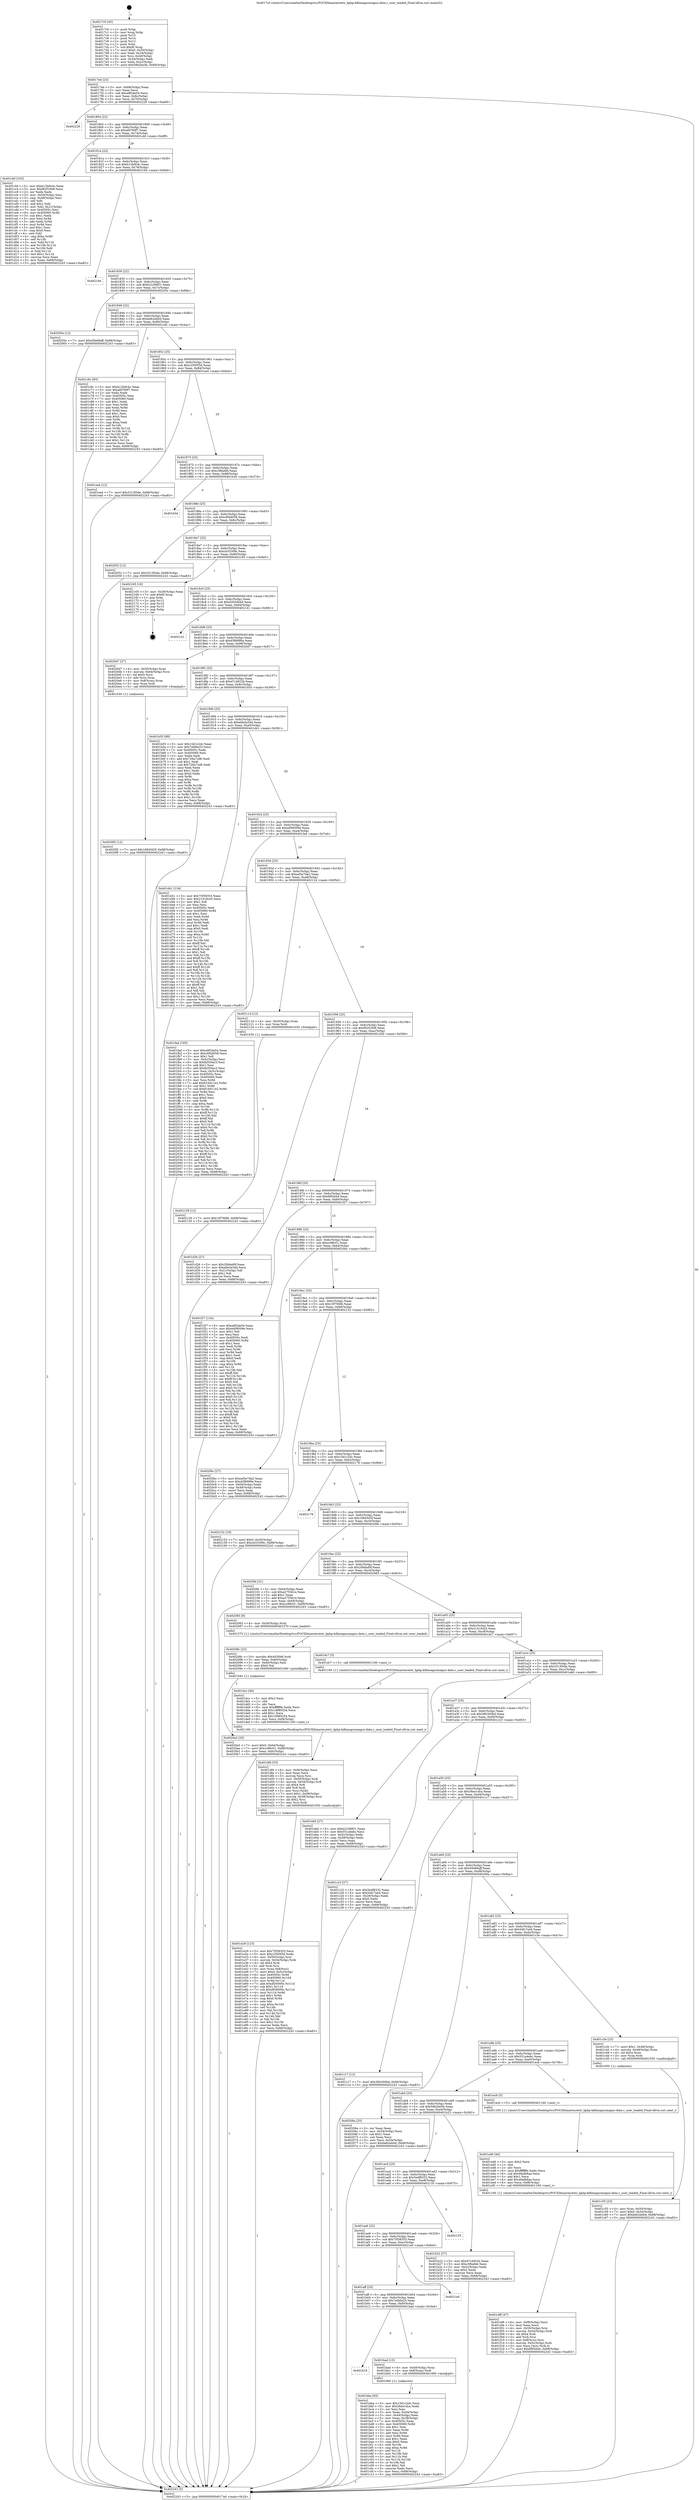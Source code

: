 digraph "0x4017c0" {
  label = "0x4017c0 (/mnt/c/Users/mathe/Desktop/tcc/POCII/binaries/extr_kphp-kdbmagusmagus-data.c_user_loaded_Final-ollvm.out::main(0))"
  labelloc = "t"
  node[shape=record]

  Entry [label="",width=0.3,height=0.3,shape=circle,fillcolor=black,style=filled]
  "0x4017ed" [label="{
     0x4017ed [23]\l
     | [instrs]\l
     &nbsp;&nbsp;0x4017ed \<+3\>: mov -0x68(%rbp),%eax\l
     &nbsp;&nbsp;0x4017f0 \<+2\>: mov %eax,%ecx\l
     &nbsp;&nbsp;0x4017f2 \<+6\>: sub $0xa9f2de54,%ecx\l
     &nbsp;&nbsp;0x4017f8 \<+3\>: mov %eax,-0x6c(%rbp)\l
     &nbsp;&nbsp;0x4017fb \<+3\>: mov %ecx,-0x70(%rbp)\l
     &nbsp;&nbsp;0x4017fe \<+6\>: je 0000000000402229 \<main+0xa69\>\l
  }"]
  "0x402229" [label="{
     0x402229\l
  }", style=dashed]
  "0x401804" [label="{
     0x401804 [22]\l
     | [instrs]\l
     &nbsp;&nbsp;0x401804 \<+5\>: jmp 0000000000401809 \<main+0x49\>\l
     &nbsp;&nbsp;0x401809 \<+3\>: mov -0x6c(%rbp),%eax\l
     &nbsp;&nbsp;0x40180c \<+5\>: sub $0xafd769f7,%eax\l
     &nbsp;&nbsp;0x401811 \<+3\>: mov %eax,-0x74(%rbp)\l
     &nbsp;&nbsp;0x401814 \<+6\>: je 0000000000401cbf \<main+0x4ff\>\l
  }"]
  Exit [label="",width=0.3,height=0.3,shape=circle,fillcolor=black,style=filled,peripheries=2]
  "0x401cbf" [label="{
     0x401cbf [103]\l
     | [instrs]\l
     &nbsp;&nbsp;0x401cbf \<+5\>: mov $0xb12b9c4c,%eax\l
     &nbsp;&nbsp;0x401cc4 \<+5\>: mov $0xf62f1608,%ecx\l
     &nbsp;&nbsp;0x401cc9 \<+2\>: xor %edx,%edx\l
     &nbsp;&nbsp;0x401ccb \<+3\>: mov -0x54(%rbp),%esi\l
     &nbsp;&nbsp;0x401cce \<+3\>: cmp -0x48(%rbp),%esi\l
     &nbsp;&nbsp;0x401cd1 \<+4\>: setl %dil\l
     &nbsp;&nbsp;0x401cd5 \<+4\>: and $0x1,%dil\l
     &nbsp;&nbsp;0x401cd9 \<+4\>: mov %dil,-0x21(%rbp)\l
     &nbsp;&nbsp;0x401cdd \<+7\>: mov 0x40505c,%esi\l
     &nbsp;&nbsp;0x401ce4 \<+8\>: mov 0x405060,%r8d\l
     &nbsp;&nbsp;0x401cec \<+3\>: sub $0x1,%edx\l
     &nbsp;&nbsp;0x401cef \<+3\>: mov %esi,%r9d\l
     &nbsp;&nbsp;0x401cf2 \<+3\>: add %edx,%r9d\l
     &nbsp;&nbsp;0x401cf5 \<+4\>: imul %r9d,%esi\l
     &nbsp;&nbsp;0x401cf9 \<+3\>: and $0x1,%esi\l
     &nbsp;&nbsp;0x401cfc \<+3\>: cmp $0x0,%esi\l
     &nbsp;&nbsp;0x401cff \<+4\>: sete %dil\l
     &nbsp;&nbsp;0x401d03 \<+4\>: cmp $0xa,%r8d\l
     &nbsp;&nbsp;0x401d07 \<+4\>: setl %r10b\l
     &nbsp;&nbsp;0x401d0b \<+3\>: mov %dil,%r11b\l
     &nbsp;&nbsp;0x401d0e \<+3\>: and %r10b,%r11b\l
     &nbsp;&nbsp;0x401d11 \<+3\>: xor %r10b,%dil\l
     &nbsp;&nbsp;0x401d14 \<+3\>: or %dil,%r11b\l
     &nbsp;&nbsp;0x401d17 \<+4\>: test $0x1,%r11b\l
     &nbsp;&nbsp;0x401d1b \<+3\>: cmovne %ecx,%eax\l
     &nbsp;&nbsp;0x401d1e \<+3\>: mov %eax,-0x68(%rbp)\l
     &nbsp;&nbsp;0x401d21 \<+5\>: jmp 0000000000402243 \<main+0xa83\>\l
  }"]
  "0x40181a" [label="{
     0x40181a [22]\l
     | [instrs]\l
     &nbsp;&nbsp;0x40181a \<+5\>: jmp 000000000040181f \<main+0x5f\>\l
     &nbsp;&nbsp;0x40181f \<+3\>: mov -0x6c(%rbp),%eax\l
     &nbsp;&nbsp;0x401822 \<+5\>: sub $0xb12b9c4c,%eax\l
     &nbsp;&nbsp;0x401827 \<+3\>: mov %eax,-0x78(%rbp)\l
     &nbsp;&nbsp;0x40182a \<+6\>: je 0000000000402194 \<main+0x9d4\>\l
  }"]
  "0x402129" [label="{
     0x402129 [12]\l
     | [instrs]\l
     &nbsp;&nbsp;0x402129 \<+7\>: movl $0x10f76fd6,-0x68(%rbp)\l
     &nbsp;&nbsp;0x402130 \<+5\>: jmp 0000000000402243 \<main+0xa83\>\l
  }"]
  "0x402194" [label="{
     0x402194\l
  }", style=dashed]
  "0x401830" [label="{
     0x401830 [22]\l
     | [instrs]\l
     &nbsp;&nbsp;0x401830 \<+5\>: jmp 0000000000401835 \<main+0x75\>\l
     &nbsp;&nbsp;0x401835 \<+3\>: mov -0x6c(%rbp),%eax\l
     &nbsp;&nbsp;0x401838 \<+5\>: sub $0xb2238851,%eax\l
     &nbsp;&nbsp;0x40183d \<+3\>: mov %eax,-0x7c(%rbp)\l
     &nbsp;&nbsp;0x401840 \<+6\>: je 000000000040205e \<main+0x89e\>\l
  }"]
  "0x4020f2" [label="{
     0x4020f2 [12]\l
     | [instrs]\l
     &nbsp;&nbsp;0x4020f2 \<+7\>: movl $0x16845d3f,-0x68(%rbp)\l
     &nbsp;&nbsp;0x4020f9 \<+5\>: jmp 0000000000402243 \<main+0xa83\>\l
  }"]
  "0x40205e" [label="{
     0x40205e [12]\l
     | [instrs]\l
     &nbsp;&nbsp;0x40205e \<+7\>: movl $0x45b68aff,-0x68(%rbp)\l
     &nbsp;&nbsp;0x402065 \<+5\>: jmp 0000000000402243 \<main+0xa83\>\l
  }"]
  "0x401846" [label="{
     0x401846 [22]\l
     | [instrs]\l
     &nbsp;&nbsp;0x401846 \<+5\>: jmp 000000000040184b \<main+0x8b\>\l
     &nbsp;&nbsp;0x40184b \<+3\>: mov -0x6c(%rbp),%eax\l
     &nbsp;&nbsp;0x40184e \<+5\>: sub $0xbe62eb0d,%eax\l
     &nbsp;&nbsp;0x401853 \<+3\>: mov %eax,-0x80(%rbp)\l
     &nbsp;&nbsp;0x401856 \<+6\>: je 0000000000401c6c \<main+0x4ac\>\l
  }"]
  "0x4020a3" [label="{
     0x4020a3 [25]\l
     | [instrs]\l
     &nbsp;&nbsp;0x4020a3 \<+7\>: movl $0x0,-0x64(%rbp)\l
     &nbsp;&nbsp;0x4020aa \<+7\>: movl $0xcc98c01,-0x68(%rbp)\l
     &nbsp;&nbsp;0x4020b1 \<+6\>: mov %eax,-0xfc(%rbp)\l
     &nbsp;&nbsp;0x4020b7 \<+5\>: jmp 0000000000402243 \<main+0xa83\>\l
  }"]
  "0x401c6c" [label="{
     0x401c6c [83]\l
     | [instrs]\l
     &nbsp;&nbsp;0x401c6c \<+5\>: mov $0xb12b9c4c,%eax\l
     &nbsp;&nbsp;0x401c71 \<+5\>: mov $0xafd769f7,%ecx\l
     &nbsp;&nbsp;0x401c76 \<+2\>: xor %edx,%edx\l
     &nbsp;&nbsp;0x401c78 \<+7\>: mov 0x40505c,%esi\l
     &nbsp;&nbsp;0x401c7f \<+7\>: mov 0x405060,%edi\l
     &nbsp;&nbsp;0x401c86 \<+3\>: sub $0x1,%edx\l
     &nbsp;&nbsp;0x401c89 \<+3\>: mov %esi,%r8d\l
     &nbsp;&nbsp;0x401c8c \<+3\>: add %edx,%r8d\l
     &nbsp;&nbsp;0x401c8f \<+4\>: imul %r8d,%esi\l
     &nbsp;&nbsp;0x401c93 \<+3\>: and $0x1,%esi\l
     &nbsp;&nbsp;0x401c96 \<+3\>: cmp $0x0,%esi\l
     &nbsp;&nbsp;0x401c99 \<+4\>: sete %r9b\l
     &nbsp;&nbsp;0x401c9d \<+3\>: cmp $0xa,%edi\l
     &nbsp;&nbsp;0x401ca0 \<+4\>: setl %r10b\l
     &nbsp;&nbsp;0x401ca4 \<+3\>: mov %r9b,%r11b\l
     &nbsp;&nbsp;0x401ca7 \<+3\>: and %r10b,%r11b\l
     &nbsp;&nbsp;0x401caa \<+3\>: xor %r10b,%r9b\l
     &nbsp;&nbsp;0x401cad \<+3\>: or %r9b,%r11b\l
     &nbsp;&nbsp;0x401cb0 \<+4\>: test $0x1,%r11b\l
     &nbsp;&nbsp;0x401cb4 \<+3\>: cmovne %ecx,%eax\l
     &nbsp;&nbsp;0x401cb7 \<+3\>: mov %eax,-0x68(%rbp)\l
     &nbsp;&nbsp;0x401cba \<+5\>: jmp 0000000000402243 \<main+0xa83\>\l
  }"]
  "0x40185c" [label="{
     0x40185c [25]\l
     | [instrs]\l
     &nbsp;&nbsp;0x40185c \<+5\>: jmp 0000000000401861 \<main+0xa1\>\l
     &nbsp;&nbsp;0x401861 \<+3\>: mov -0x6c(%rbp),%eax\l
     &nbsp;&nbsp;0x401864 \<+5\>: sub $0xc2595f3d,%eax\l
     &nbsp;&nbsp;0x401869 \<+6\>: mov %eax,-0x84(%rbp)\l
     &nbsp;&nbsp;0x40186f \<+6\>: je 0000000000401ea4 \<main+0x6e4\>\l
  }"]
  "0x40208c" [label="{
     0x40208c [23]\l
     | [instrs]\l
     &nbsp;&nbsp;0x40208c \<+10\>: movabs $0x4030b6,%rdi\l
     &nbsp;&nbsp;0x402096 \<+3\>: mov %eax,-0x60(%rbp)\l
     &nbsp;&nbsp;0x402099 \<+3\>: mov -0x60(%rbp),%esi\l
     &nbsp;&nbsp;0x40209c \<+2\>: mov $0x0,%al\l
     &nbsp;&nbsp;0x40209e \<+5\>: call 0000000000401040 \<printf@plt\>\l
     | [calls]\l
     &nbsp;&nbsp;0x401040 \{1\} (unknown)\l
  }"]
  "0x401ea4" [label="{
     0x401ea4 [12]\l
     | [instrs]\l
     &nbsp;&nbsp;0x401ea4 \<+7\>: movl $0x3313f3de,-0x68(%rbp)\l
     &nbsp;&nbsp;0x401eab \<+5\>: jmp 0000000000402243 \<main+0xa83\>\l
  }"]
  "0x401875" [label="{
     0x401875 [25]\l
     | [instrs]\l
     &nbsp;&nbsp;0x401875 \<+5\>: jmp 000000000040187a \<main+0xba\>\l
     &nbsp;&nbsp;0x40187a \<+3\>: mov -0x6c(%rbp),%eax\l
     &nbsp;&nbsp;0x40187d \<+5\>: sub $0xc5fbefeb,%eax\l
     &nbsp;&nbsp;0x401882 \<+6\>: mov %eax,-0x88(%rbp)\l
     &nbsp;&nbsp;0x401888 \<+6\>: je 0000000000401b3d \<main+0x37d\>\l
  }"]
  "0x401ef8" [label="{
     0x401ef8 [47]\l
     | [instrs]\l
     &nbsp;&nbsp;0x401ef8 \<+6\>: mov -0xf8(%rbp),%ecx\l
     &nbsp;&nbsp;0x401efe \<+3\>: imul %eax,%ecx\l
     &nbsp;&nbsp;0x401f01 \<+4\>: mov -0x50(%rbp),%rsi\l
     &nbsp;&nbsp;0x401f05 \<+4\>: movslq -0x54(%rbp),%rdi\l
     &nbsp;&nbsp;0x401f09 \<+4\>: shl $0x4,%rdi\l
     &nbsp;&nbsp;0x401f0d \<+3\>: add %rdi,%rsi\l
     &nbsp;&nbsp;0x401f10 \<+4\>: mov 0x8(%rsi),%rsi\l
     &nbsp;&nbsp;0x401f14 \<+4\>: movslq -0x5c(%rbp),%rdi\l
     &nbsp;&nbsp;0x401f18 \<+3\>: mov %ecx,(%rsi,%rdi,4)\l
     &nbsp;&nbsp;0x401f1b \<+7\>: movl $0x6f05d44,-0x68(%rbp)\l
     &nbsp;&nbsp;0x401f22 \<+5\>: jmp 0000000000402243 \<main+0xa83\>\l
  }"]
  "0x401b3d" [label="{
     0x401b3d\l
  }", style=dashed]
  "0x40188e" [label="{
     0x40188e [25]\l
     | [instrs]\l
     &nbsp;&nbsp;0x40188e \<+5\>: jmp 0000000000401893 \<main+0xd3\>\l
     &nbsp;&nbsp;0x401893 \<+3\>: mov -0x6c(%rbp),%eax\l
     &nbsp;&nbsp;0x401896 \<+5\>: sub $0xc6f4d058,%eax\l
     &nbsp;&nbsp;0x40189b \<+6\>: mov %eax,-0x8c(%rbp)\l
     &nbsp;&nbsp;0x4018a1 \<+6\>: je 0000000000402052 \<main+0x892\>\l
  }"]
  "0x401ed0" [label="{
     0x401ed0 [40]\l
     | [instrs]\l
     &nbsp;&nbsp;0x401ed0 \<+5\>: mov $0x2,%ecx\l
     &nbsp;&nbsp;0x401ed5 \<+1\>: cltd\l
     &nbsp;&nbsp;0x401ed6 \<+2\>: idiv %ecx\l
     &nbsp;&nbsp;0x401ed8 \<+6\>: imul $0xfffffffe,%edx,%ecx\l
     &nbsp;&nbsp;0x401ede \<+6\>: sub $0x4fadb8aa,%ecx\l
     &nbsp;&nbsp;0x401ee4 \<+3\>: add $0x1,%ecx\l
     &nbsp;&nbsp;0x401ee7 \<+6\>: add $0x4fadb8aa,%ecx\l
     &nbsp;&nbsp;0x401eed \<+6\>: mov %ecx,-0xf8(%rbp)\l
     &nbsp;&nbsp;0x401ef3 \<+5\>: call 0000000000401160 \<next_i\>\l
     | [calls]\l
     &nbsp;&nbsp;0x401160 \{1\} (/mnt/c/Users/mathe/Desktop/tcc/POCII/binaries/extr_kphp-kdbmagusmagus-data.c_user_loaded_Final-ollvm.out::next_i)\l
  }"]
  "0x402052" [label="{
     0x402052 [12]\l
     | [instrs]\l
     &nbsp;&nbsp;0x402052 \<+7\>: movl $0x3313f3de,-0x68(%rbp)\l
     &nbsp;&nbsp;0x402059 \<+5\>: jmp 0000000000402243 \<main+0xa83\>\l
  }"]
  "0x4018a7" [label="{
     0x4018a7 [25]\l
     | [instrs]\l
     &nbsp;&nbsp;0x4018a7 \<+5\>: jmp 00000000004018ac \<main+0xec\>\l
     &nbsp;&nbsp;0x4018ac \<+3\>: mov -0x6c(%rbp),%eax\l
     &nbsp;&nbsp;0x4018af \<+5\>: sub $0xcb33309c,%eax\l
     &nbsp;&nbsp;0x4018b4 \<+6\>: mov %eax,-0x90(%rbp)\l
     &nbsp;&nbsp;0x4018ba \<+6\>: je 0000000000402165 \<main+0x9a5\>\l
  }"]
  "0x401e29" [label="{
     0x401e29 [123]\l
     | [instrs]\l
     &nbsp;&nbsp;0x401e29 \<+5\>: mov $0x75f38353,%ecx\l
     &nbsp;&nbsp;0x401e2e \<+5\>: mov $0xc2595f3d,%edx\l
     &nbsp;&nbsp;0x401e33 \<+4\>: mov -0x50(%rbp),%rsi\l
     &nbsp;&nbsp;0x401e37 \<+4\>: movslq -0x54(%rbp),%rdi\l
     &nbsp;&nbsp;0x401e3b \<+4\>: shl $0x4,%rdi\l
     &nbsp;&nbsp;0x401e3f \<+3\>: add %rdi,%rsi\l
     &nbsp;&nbsp;0x401e42 \<+4\>: mov %rax,0x8(%rsi)\l
     &nbsp;&nbsp;0x401e46 \<+7\>: movl $0x0,-0x5c(%rbp)\l
     &nbsp;&nbsp;0x401e4d \<+8\>: mov 0x40505c,%r9d\l
     &nbsp;&nbsp;0x401e55 \<+8\>: mov 0x405060,%r10d\l
     &nbsp;&nbsp;0x401e5d \<+3\>: mov %r9d,%r11d\l
     &nbsp;&nbsp;0x401e60 \<+7\>: add $0xdf26000c,%r11d\l
     &nbsp;&nbsp;0x401e67 \<+4\>: sub $0x1,%r11d\l
     &nbsp;&nbsp;0x401e6b \<+7\>: sub $0xdf26000c,%r11d\l
     &nbsp;&nbsp;0x401e72 \<+4\>: imul %r11d,%r9d\l
     &nbsp;&nbsp;0x401e76 \<+4\>: and $0x1,%r9d\l
     &nbsp;&nbsp;0x401e7a \<+4\>: cmp $0x0,%r9d\l
     &nbsp;&nbsp;0x401e7e \<+3\>: sete %bl\l
     &nbsp;&nbsp;0x401e81 \<+4\>: cmp $0xa,%r10d\l
     &nbsp;&nbsp;0x401e85 \<+4\>: setl %r14b\l
     &nbsp;&nbsp;0x401e89 \<+3\>: mov %bl,%r15b\l
     &nbsp;&nbsp;0x401e8c \<+3\>: and %r14b,%r15b\l
     &nbsp;&nbsp;0x401e8f \<+3\>: xor %r14b,%bl\l
     &nbsp;&nbsp;0x401e92 \<+3\>: or %bl,%r15b\l
     &nbsp;&nbsp;0x401e95 \<+4\>: test $0x1,%r15b\l
     &nbsp;&nbsp;0x401e99 \<+3\>: cmovne %edx,%ecx\l
     &nbsp;&nbsp;0x401e9c \<+3\>: mov %ecx,-0x68(%rbp)\l
     &nbsp;&nbsp;0x401e9f \<+5\>: jmp 0000000000402243 \<main+0xa83\>\l
  }"]
  "0x402165" [label="{
     0x402165 [19]\l
     | [instrs]\l
     &nbsp;&nbsp;0x402165 \<+3\>: mov -0x30(%rbp),%eax\l
     &nbsp;&nbsp;0x402168 \<+7\>: add $0xf0,%rsp\l
     &nbsp;&nbsp;0x40216f \<+1\>: pop %rbx\l
     &nbsp;&nbsp;0x402170 \<+2\>: pop %r12\l
     &nbsp;&nbsp;0x402172 \<+2\>: pop %r14\l
     &nbsp;&nbsp;0x402174 \<+2\>: pop %r15\l
     &nbsp;&nbsp;0x402176 \<+1\>: pop %rbp\l
     &nbsp;&nbsp;0x402177 \<+1\>: ret\l
  }"]
  "0x4018c0" [label="{
     0x4018c0 [25]\l
     | [instrs]\l
     &nbsp;&nbsp;0x4018c0 \<+5\>: jmp 00000000004018c5 \<main+0x105\>\l
     &nbsp;&nbsp;0x4018c5 \<+3\>: mov -0x6c(%rbp),%eax\l
     &nbsp;&nbsp;0x4018c8 \<+5\>: sub $0xd293d44d,%eax\l
     &nbsp;&nbsp;0x4018cd \<+6\>: mov %eax,-0x94(%rbp)\l
     &nbsp;&nbsp;0x4018d3 \<+6\>: je 0000000000402141 \<main+0x981\>\l
  }"]
  "0x401df4" [label="{
     0x401df4 [53]\l
     | [instrs]\l
     &nbsp;&nbsp;0x401df4 \<+6\>: mov -0xf4(%rbp),%ecx\l
     &nbsp;&nbsp;0x401dfa \<+3\>: imul %eax,%ecx\l
     &nbsp;&nbsp;0x401dfd \<+3\>: movslq %ecx,%rsi\l
     &nbsp;&nbsp;0x401e00 \<+4\>: mov -0x50(%rbp),%rdi\l
     &nbsp;&nbsp;0x401e04 \<+4\>: movslq -0x54(%rbp),%r8\l
     &nbsp;&nbsp;0x401e08 \<+4\>: shl $0x4,%r8\l
     &nbsp;&nbsp;0x401e0c \<+3\>: add %r8,%rdi\l
     &nbsp;&nbsp;0x401e0f \<+3\>: mov %rsi,(%rdi)\l
     &nbsp;&nbsp;0x401e12 \<+7\>: movl $0x1,-0x58(%rbp)\l
     &nbsp;&nbsp;0x401e19 \<+4\>: movslq -0x58(%rbp),%rsi\l
     &nbsp;&nbsp;0x401e1d \<+4\>: shl $0x2,%rsi\l
     &nbsp;&nbsp;0x401e21 \<+3\>: mov %rsi,%rdi\l
     &nbsp;&nbsp;0x401e24 \<+5\>: call 0000000000401050 \<malloc@plt\>\l
     | [calls]\l
     &nbsp;&nbsp;0x401050 \{1\} (unknown)\l
  }"]
  "0x402141" [label="{
     0x402141\l
  }", style=dashed]
  "0x4018d9" [label="{
     0x4018d9 [25]\l
     | [instrs]\l
     &nbsp;&nbsp;0x4018d9 \<+5\>: jmp 00000000004018de \<main+0x11e\>\l
     &nbsp;&nbsp;0x4018de \<+3\>: mov -0x6c(%rbp),%eax\l
     &nbsp;&nbsp;0x4018e1 \<+5\>: sub $0xd3f6999a,%eax\l
     &nbsp;&nbsp;0x4018e6 \<+6\>: mov %eax,-0x98(%rbp)\l
     &nbsp;&nbsp;0x4018ec \<+6\>: je 00000000004020d7 \<main+0x917\>\l
  }"]
  "0x401dcc" [label="{
     0x401dcc [40]\l
     | [instrs]\l
     &nbsp;&nbsp;0x401dcc \<+5\>: mov $0x2,%ecx\l
     &nbsp;&nbsp;0x401dd1 \<+1\>: cltd\l
     &nbsp;&nbsp;0x401dd2 \<+2\>: idiv %ecx\l
     &nbsp;&nbsp;0x401dd4 \<+6\>: imul $0xfffffffe,%edx,%ecx\l
     &nbsp;&nbsp;0x401dda \<+6\>: add $0x1d980254,%ecx\l
     &nbsp;&nbsp;0x401de0 \<+3\>: add $0x1,%ecx\l
     &nbsp;&nbsp;0x401de3 \<+6\>: sub $0x1d980254,%ecx\l
     &nbsp;&nbsp;0x401de9 \<+6\>: mov %ecx,-0xf4(%rbp)\l
     &nbsp;&nbsp;0x401def \<+5\>: call 0000000000401160 \<next_i\>\l
     | [calls]\l
     &nbsp;&nbsp;0x401160 \{1\} (/mnt/c/Users/mathe/Desktop/tcc/POCII/binaries/extr_kphp-kdbmagusmagus-data.c_user_loaded_Final-ollvm.out::next_i)\l
  }"]
  "0x4020d7" [label="{
     0x4020d7 [27]\l
     | [instrs]\l
     &nbsp;&nbsp;0x4020d7 \<+4\>: mov -0x50(%rbp),%rax\l
     &nbsp;&nbsp;0x4020db \<+4\>: movslq -0x64(%rbp),%rcx\l
     &nbsp;&nbsp;0x4020df \<+4\>: shl $0x4,%rcx\l
     &nbsp;&nbsp;0x4020e3 \<+3\>: add %rcx,%rax\l
     &nbsp;&nbsp;0x4020e6 \<+4\>: mov 0x8(%rax),%rax\l
     &nbsp;&nbsp;0x4020ea \<+3\>: mov %rax,%rdi\l
     &nbsp;&nbsp;0x4020ed \<+5\>: call 0000000000401030 \<free@plt\>\l
     | [calls]\l
     &nbsp;&nbsp;0x401030 \{1\} (unknown)\l
  }"]
  "0x4018f2" [label="{
     0x4018f2 [25]\l
     | [instrs]\l
     &nbsp;&nbsp;0x4018f2 \<+5\>: jmp 00000000004018f7 \<main+0x137\>\l
     &nbsp;&nbsp;0x4018f7 \<+3\>: mov -0x6c(%rbp),%eax\l
     &nbsp;&nbsp;0x4018fa \<+5\>: sub $0xd7c4922b,%eax\l
     &nbsp;&nbsp;0x4018ff \<+6\>: mov %eax,-0x9c(%rbp)\l
     &nbsp;&nbsp;0x401905 \<+6\>: je 0000000000401b55 \<main+0x395\>\l
  }"]
  "0x401c55" [label="{
     0x401c55 [23]\l
     | [instrs]\l
     &nbsp;&nbsp;0x401c55 \<+4\>: mov %rax,-0x50(%rbp)\l
     &nbsp;&nbsp;0x401c59 \<+7\>: movl $0x0,-0x54(%rbp)\l
     &nbsp;&nbsp;0x401c60 \<+7\>: movl $0xbe62eb0d,-0x68(%rbp)\l
     &nbsp;&nbsp;0x401c67 \<+5\>: jmp 0000000000402243 \<main+0xa83\>\l
  }"]
  "0x401b55" [label="{
     0x401b55 [88]\l
     | [instrs]\l
     &nbsp;&nbsp;0x401b55 \<+5\>: mov $0x15d1c2dc,%eax\l
     &nbsp;&nbsp;0x401b5a \<+5\>: mov $0x7ef46e25,%ecx\l
     &nbsp;&nbsp;0x401b5f \<+7\>: mov 0x40505c,%edx\l
     &nbsp;&nbsp;0x401b66 \<+7\>: mov 0x405060,%esi\l
     &nbsp;&nbsp;0x401b6d \<+2\>: mov %edx,%edi\l
     &nbsp;&nbsp;0x401b6f \<+6\>: add $0x726a7cd8,%edi\l
     &nbsp;&nbsp;0x401b75 \<+3\>: sub $0x1,%edi\l
     &nbsp;&nbsp;0x401b78 \<+6\>: sub $0x726a7cd8,%edi\l
     &nbsp;&nbsp;0x401b7e \<+3\>: imul %edi,%edx\l
     &nbsp;&nbsp;0x401b81 \<+3\>: and $0x1,%edx\l
     &nbsp;&nbsp;0x401b84 \<+3\>: cmp $0x0,%edx\l
     &nbsp;&nbsp;0x401b87 \<+4\>: sete %r8b\l
     &nbsp;&nbsp;0x401b8b \<+3\>: cmp $0xa,%esi\l
     &nbsp;&nbsp;0x401b8e \<+4\>: setl %r9b\l
     &nbsp;&nbsp;0x401b92 \<+3\>: mov %r8b,%r10b\l
     &nbsp;&nbsp;0x401b95 \<+3\>: and %r9b,%r10b\l
     &nbsp;&nbsp;0x401b98 \<+3\>: xor %r9b,%r8b\l
     &nbsp;&nbsp;0x401b9b \<+3\>: or %r8b,%r10b\l
     &nbsp;&nbsp;0x401b9e \<+4\>: test $0x1,%r10b\l
     &nbsp;&nbsp;0x401ba2 \<+3\>: cmovne %ecx,%eax\l
     &nbsp;&nbsp;0x401ba5 \<+3\>: mov %eax,-0x68(%rbp)\l
     &nbsp;&nbsp;0x401ba8 \<+5\>: jmp 0000000000402243 \<main+0xa83\>\l
  }"]
  "0x40190b" [label="{
     0x40190b [25]\l
     | [instrs]\l
     &nbsp;&nbsp;0x40190b \<+5\>: jmp 0000000000401910 \<main+0x150\>\l
     &nbsp;&nbsp;0x401910 \<+3\>: mov -0x6c(%rbp),%eax\l
     &nbsp;&nbsp;0x401913 \<+5\>: sub $0xebb4a34d,%eax\l
     &nbsp;&nbsp;0x401918 \<+6\>: mov %eax,-0xa0(%rbp)\l
     &nbsp;&nbsp;0x40191e \<+6\>: je 0000000000401d41 \<main+0x581\>\l
  }"]
  "0x401bba" [label="{
     0x401bba [93]\l
     | [instrs]\l
     &nbsp;&nbsp;0x401bba \<+5\>: mov $0x15d1c2dc,%ecx\l
     &nbsp;&nbsp;0x401bbf \<+5\>: mov $0x36ee1dca,%edx\l
     &nbsp;&nbsp;0x401bc4 \<+2\>: xor %esi,%esi\l
     &nbsp;&nbsp;0x401bc6 \<+3\>: mov %eax,-0x44(%rbp)\l
     &nbsp;&nbsp;0x401bc9 \<+3\>: mov -0x44(%rbp),%eax\l
     &nbsp;&nbsp;0x401bcc \<+3\>: mov %eax,-0x28(%rbp)\l
     &nbsp;&nbsp;0x401bcf \<+7\>: mov 0x40505c,%eax\l
     &nbsp;&nbsp;0x401bd6 \<+8\>: mov 0x405060,%r8d\l
     &nbsp;&nbsp;0x401bde \<+3\>: sub $0x1,%esi\l
     &nbsp;&nbsp;0x401be1 \<+3\>: mov %eax,%r9d\l
     &nbsp;&nbsp;0x401be4 \<+3\>: add %esi,%r9d\l
     &nbsp;&nbsp;0x401be7 \<+4\>: imul %r9d,%eax\l
     &nbsp;&nbsp;0x401beb \<+3\>: and $0x1,%eax\l
     &nbsp;&nbsp;0x401bee \<+3\>: cmp $0x0,%eax\l
     &nbsp;&nbsp;0x401bf1 \<+4\>: sete %r10b\l
     &nbsp;&nbsp;0x401bf5 \<+4\>: cmp $0xa,%r8d\l
     &nbsp;&nbsp;0x401bf9 \<+4\>: setl %r11b\l
     &nbsp;&nbsp;0x401bfd \<+3\>: mov %r10b,%bl\l
     &nbsp;&nbsp;0x401c00 \<+3\>: and %r11b,%bl\l
     &nbsp;&nbsp;0x401c03 \<+3\>: xor %r11b,%r10b\l
     &nbsp;&nbsp;0x401c06 \<+3\>: or %r10b,%bl\l
     &nbsp;&nbsp;0x401c09 \<+3\>: test $0x1,%bl\l
     &nbsp;&nbsp;0x401c0c \<+3\>: cmovne %edx,%ecx\l
     &nbsp;&nbsp;0x401c0f \<+3\>: mov %ecx,-0x68(%rbp)\l
     &nbsp;&nbsp;0x401c12 \<+5\>: jmp 0000000000402243 \<main+0xa83\>\l
  }"]
  "0x401d41" [label="{
     0x401d41 [134]\l
     | [instrs]\l
     &nbsp;&nbsp;0x401d41 \<+5\>: mov $0x75f38353,%eax\l
     &nbsp;&nbsp;0x401d46 \<+5\>: mov $0x21419cd3,%ecx\l
     &nbsp;&nbsp;0x401d4b \<+2\>: mov $0x1,%dl\l
     &nbsp;&nbsp;0x401d4d \<+2\>: xor %esi,%esi\l
     &nbsp;&nbsp;0x401d4f \<+7\>: mov 0x40505c,%edi\l
     &nbsp;&nbsp;0x401d56 \<+8\>: mov 0x405060,%r8d\l
     &nbsp;&nbsp;0x401d5e \<+3\>: sub $0x1,%esi\l
     &nbsp;&nbsp;0x401d61 \<+3\>: mov %edi,%r9d\l
     &nbsp;&nbsp;0x401d64 \<+3\>: add %esi,%r9d\l
     &nbsp;&nbsp;0x401d67 \<+4\>: imul %r9d,%edi\l
     &nbsp;&nbsp;0x401d6b \<+3\>: and $0x1,%edi\l
     &nbsp;&nbsp;0x401d6e \<+3\>: cmp $0x0,%edi\l
     &nbsp;&nbsp;0x401d71 \<+4\>: sete %r10b\l
     &nbsp;&nbsp;0x401d75 \<+4\>: cmp $0xa,%r8d\l
     &nbsp;&nbsp;0x401d79 \<+4\>: setl %r11b\l
     &nbsp;&nbsp;0x401d7d \<+3\>: mov %r10b,%bl\l
     &nbsp;&nbsp;0x401d80 \<+3\>: xor $0xff,%bl\l
     &nbsp;&nbsp;0x401d83 \<+3\>: mov %r11b,%r14b\l
     &nbsp;&nbsp;0x401d86 \<+4\>: xor $0xff,%r14b\l
     &nbsp;&nbsp;0x401d8a \<+3\>: xor $0x1,%dl\l
     &nbsp;&nbsp;0x401d8d \<+3\>: mov %bl,%r15b\l
     &nbsp;&nbsp;0x401d90 \<+4\>: and $0xff,%r15b\l
     &nbsp;&nbsp;0x401d94 \<+3\>: and %dl,%r10b\l
     &nbsp;&nbsp;0x401d97 \<+3\>: mov %r14b,%r12b\l
     &nbsp;&nbsp;0x401d9a \<+4\>: and $0xff,%r12b\l
     &nbsp;&nbsp;0x401d9e \<+3\>: and %dl,%r11b\l
     &nbsp;&nbsp;0x401da1 \<+3\>: or %r10b,%r15b\l
     &nbsp;&nbsp;0x401da4 \<+3\>: or %r11b,%r12b\l
     &nbsp;&nbsp;0x401da7 \<+3\>: xor %r12b,%r15b\l
     &nbsp;&nbsp;0x401daa \<+3\>: or %r14b,%bl\l
     &nbsp;&nbsp;0x401dad \<+3\>: xor $0xff,%bl\l
     &nbsp;&nbsp;0x401db0 \<+3\>: or $0x1,%dl\l
     &nbsp;&nbsp;0x401db3 \<+2\>: and %dl,%bl\l
     &nbsp;&nbsp;0x401db5 \<+3\>: or %bl,%r15b\l
     &nbsp;&nbsp;0x401db8 \<+4\>: test $0x1,%r15b\l
     &nbsp;&nbsp;0x401dbc \<+3\>: cmovne %ecx,%eax\l
     &nbsp;&nbsp;0x401dbf \<+3\>: mov %eax,-0x68(%rbp)\l
     &nbsp;&nbsp;0x401dc2 \<+5\>: jmp 0000000000402243 \<main+0xa83\>\l
  }"]
  "0x401924" [label="{
     0x401924 [25]\l
     | [instrs]\l
     &nbsp;&nbsp;0x401924 \<+5\>: jmp 0000000000401929 \<main+0x169\>\l
     &nbsp;&nbsp;0x401929 \<+3\>: mov -0x6c(%rbp),%eax\l
     &nbsp;&nbsp;0x40192c \<+5\>: sub $0xed09509e,%eax\l
     &nbsp;&nbsp;0x401931 \<+6\>: mov %eax,-0xa4(%rbp)\l
     &nbsp;&nbsp;0x401937 \<+6\>: je 0000000000401fad \<main+0x7ed\>\l
  }"]
  "0x401b18" [label="{
     0x401b18\l
  }", style=dashed]
  "0x401fad" [label="{
     0x401fad [165]\l
     | [instrs]\l
     &nbsp;&nbsp;0x401fad \<+5\>: mov $0xa9f2de54,%eax\l
     &nbsp;&nbsp;0x401fb2 \<+5\>: mov $0xc6f4d058,%ecx\l
     &nbsp;&nbsp;0x401fb7 \<+2\>: mov $0x1,%dl\l
     &nbsp;&nbsp;0x401fb9 \<+3\>: mov -0x5c(%rbp),%esi\l
     &nbsp;&nbsp;0x401fbc \<+6\>: sub $0xfa550ac3,%esi\l
     &nbsp;&nbsp;0x401fc2 \<+3\>: add $0x1,%esi\l
     &nbsp;&nbsp;0x401fc5 \<+6\>: add $0xfa550ac3,%esi\l
     &nbsp;&nbsp;0x401fcb \<+3\>: mov %esi,-0x5c(%rbp)\l
     &nbsp;&nbsp;0x401fce \<+7\>: mov 0x40505c,%esi\l
     &nbsp;&nbsp;0x401fd5 \<+7\>: mov 0x405060,%edi\l
     &nbsp;&nbsp;0x401fdc \<+3\>: mov %esi,%r8d\l
     &nbsp;&nbsp;0x401fdf \<+7\>: add $0x816d11e2,%r8d\l
     &nbsp;&nbsp;0x401fe6 \<+4\>: sub $0x1,%r8d\l
     &nbsp;&nbsp;0x401fea \<+7\>: sub $0x816d11e2,%r8d\l
     &nbsp;&nbsp;0x401ff1 \<+4\>: imul %r8d,%esi\l
     &nbsp;&nbsp;0x401ff5 \<+3\>: and $0x1,%esi\l
     &nbsp;&nbsp;0x401ff8 \<+3\>: cmp $0x0,%esi\l
     &nbsp;&nbsp;0x401ffb \<+4\>: sete %r9b\l
     &nbsp;&nbsp;0x401fff \<+3\>: cmp $0xa,%edi\l
     &nbsp;&nbsp;0x402002 \<+4\>: setl %r10b\l
     &nbsp;&nbsp;0x402006 \<+3\>: mov %r9b,%r11b\l
     &nbsp;&nbsp;0x402009 \<+4\>: xor $0xff,%r11b\l
     &nbsp;&nbsp;0x40200d \<+3\>: mov %r10b,%bl\l
     &nbsp;&nbsp;0x402010 \<+3\>: xor $0xff,%bl\l
     &nbsp;&nbsp;0x402013 \<+3\>: xor $0x0,%dl\l
     &nbsp;&nbsp;0x402016 \<+3\>: mov %r11b,%r14b\l
     &nbsp;&nbsp;0x402019 \<+4\>: and $0x0,%r14b\l
     &nbsp;&nbsp;0x40201d \<+3\>: and %dl,%r9b\l
     &nbsp;&nbsp;0x402020 \<+3\>: mov %bl,%r15b\l
     &nbsp;&nbsp;0x402023 \<+4\>: and $0x0,%r15b\l
     &nbsp;&nbsp;0x402027 \<+3\>: and %dl,%r10b\l
     &nbsp;&nbsp;0x40202a \<+3\>: or %r9b,%r14b\l
     &nbsp;&nbsp;0x40202d \<+3\>: or %r10b,%r15b\l
     &nbsp;&nbsp;0x402030 \<+3\>: xor %r15b,%r14b\l
     &nbsp;&nbsp;0x402033 \<+3\>: or %bl,%r11b\l
     &nbsp;&nbsp;0x402036 \<+4\>: xor $0xff,%r11b\l
     &nbsp;&nbsp;0x40203a \<+3\>: or $0x0,%dl\l
     &nbsp;&nbsp;0x40203d \<+3\>: and %dl,%r11b\l
     &nbsp;&nbsp;0x402040 \<+3\>: or %r11b,%r14b\l
     &nbsp;&nbsp;0x402043 \<+4\>: test $0x1,%r14b\l
     &nbsp;&nbsp;0x402047 \<+3\>: cmovne %ecx,%eax\l
     &nbsp;&nbsp;0x40204a \<+3\>: mov %eax,-0x68(%rbp)\l
     &nbsp;&nbsp;0x40204d \<+5\>: jmp 0000000000402243 \<main+0xa83\>\l
  }"]
  "0x40193d" [label="{
     0x40193d [25]\l
     | [instrs]\l
     &nbsp;&nbsp;0x40193d \<+5\>: jmp 0000000000401942 \<main+0x182\>\l
     &nbsp;&nbsp;0x401942 \<+3\>: mov -0x6c(%rbp),%eax\l
     &nbsp;&nbsp;0x401945 \<+5\>: sub $0xed5e7da2,%eax\l
     &nbsp;&nbsp;0x40194a \<+6\>: mov %eax,-0xa8(%rbp)\l
     &nbsp;&nbsp;0x401950 \<+6\>: je 000000000040211d \<main+0x95d\>\l
  }"]
  "0x401bad" [label="{
     0x401bad [13]\l
     | [instrs]\l
     &nbsp;&nbsp;0x401bad \<+4\>: mov -0x40(%rbp),%rax\l
     &nbsp;&nbsp;0x401bb1 \<+4\>: mov 0x8(%rax),%rdi\l
     &nbsp;&nbsp;0x401bb5 \<+5\>: call 0000000000401060 \<atoi@plt\>\l
     | [calls]\l
     &nbsp;&nbsp;0x401060 \{1\} (unknown)\l
  }"]
  "0x40211d" [label="{
     0x40211d [12]\l
     | [instrs]\l
     &nbsp;&nbsp;0x40211d \<+4\>: mov -0x50(%rbp),%rax\l
     &nbsp;&nbsp;0x402121 \<+3\>: mov %rax,%rdi\l
     &nbsp;&nbsp;0x402124 \<+5\>: call 0000000000401030 \<free@plt\>\l
     | [calls]\l
     &nbsp;&nbsp;0x401030 \{1\} (unknown)\l
  }"]
  "0x401956" [label="{
     0x401956 [25]\l
     | [instrs]\l
     &nbsp;&nbsp;0x401956 \<+5\>: jmp 000000000040195b \<main+0x19b\>\l
     &nbsp;&nbsp;0x40195b \<+3\>: mov -0x6c(%rbp),%eax\l
     &nbsp;&nbsp;0x40195e \<+5\>: sub $0xf62f1608,%eax\l
     &nbsp;&nbsp;0x401963 \<+6\>: mov %eax,-0xac(%rbp)\l
     &nbsp;&nbsp;0x401969 \<+6\>: je 0000000000401d26 \<main+0x566\>\l
  }"]
  "0x401aff" [label="{
     0x401aff [25]\l
     | [instrs]\l
     &nbsp;&nbsp;0x401aff \<+5\>: jmp 0000000000401b04 \<main+0x344\>\l
     &nbsp;&nbsp;0x401b04 \<+3\>: mov -0x6c(%rbp),%eax\l
     &nbsp;&nbsp;0x401b07 \<+5\>: sub $0x7ef46e25,%eax\l
     &nbsp;&nbsp;0x401b0c \<+6\>: mov %eax,-0xf0(%rbp)\l
     &nbsp;&nbsp;0x401b12 \<+6\>: je 0000000000401bad \<main+0x3ed\>\l
  }"]
  "0x401d26" [label="{
     0x401d26 [27]\l
     | [instrs]\l
     &nbsp;&nbsp;0x401d26 \<+5\>: mov $0x20bfad0f,%eax\l
     &nbsp;&nbsp;0x401d2b \<+5\>: mov $0xebb4a34d,%ecx\l
     &nbsp;&nbsp;0x401d30 \<+3\>: mov -0x21(%rbp),%dl\l
     &nbsp;&nbsp;0x401d33 \<+3\>: test $0x1,%dl\l
     &nbsp;&nbsp;0x401d36 \<+3\>: cmovne %ecx,%eax\l
     &nbsp;&nbsp;0x401d39 \<+3\>: mov %eax,-0x68(%rbp)\l
     &nbsp;&nbsp;0x401d3c \<+5\>: jmp 0000000000402243 \<main+0xa83\>\l
  }"]
  "0x40196f" [label="{
     0x40196f [25]\l
     | [instrs]\l
     &nbsp;&nbsp;0x40196f \<+5\>: jmp 0000000000401974 \<main+0x1b4\>\l
     &nbsp;&nbsp;0x401974 \<+3\>: mov -0x6c(%rbp),%eax\l
     &nbsp;&nbsp;0x401977 \<+5\>: sub $0x6f05d44,%eax\l
     &nbsp;&nbsp;0x40197c \<+6\>: mov %eax,-0xb0(%rbp)\l
     &nbsp;&nbsp;0x401982 \<+6\>: je 0000000000401f27 \<main+0x767\>\l
  }"]
  "0x4021a0" [label="{
     0x4021a0\l
  }", style=dashed]
  "0x401f27" [label="{
     0x401f27 [134]\l
     | [instrs]\l
     &nbsp;&nbsp;0x401f27 \<+5\>: mov $0xa9f2de54,%eax\l
     &nbsp;&nbsp;0x401f2c \<+5\>: mov $0xed09509e,%ecx\l
     &nbsp;&nbsp;0x401f31 \<+2\>: mov $0x1,%dl\l
     &nbsp;&nbsp;0x401f33 \<+2\>: xor %esi,%esi\l
     &nbsp;&nbsp;0x401f35 \<+7\>: mov 0x40505c,%edi\l
     &nbsp;&nbsp;0x401f3c \<+8\>: mov 0x405060,%r8d\l
     &nbsp;&nbsp;0x401f44 \<+3\>: sub $0x1,%esi\l
     &nbsp;&nbsp;0x401f47 \<+3\>: mov %edi,%r9d\l
     &nbsp;&nbsp;0x401f4a \<+3\>: add %esi,%r9d\l
     &nbsp;&nbsp;0x401f4d \<+4\>: imul %r9d,%edi\l
     &nbsp;&nbsp;0x401f51 \<+3\>: and $0x1,%edi\l
     &nbsp;&nbsp;0x401f54 \<+3\>: cmp $0x0,%edi\l
     &nbsp;&nbsp;0x401f57 \<+4\>: sete %r10b\l
     &nbsp;&nbsp;0x401f5b \<+4\>: cmp $0xa,%r8d\l
     &nbsp;&nbsp;0x401f5f \<+4\>: setl %r11b\l
     &nbsp;&nbsp;0x401f63 \<+3\>: mov %r10b,%bl\l
     &nbsp;&nbsp;0x401f66 \<+3\>: xor $0xff,%bl\l
     &nbsp;&nbsp;0x401f69 \<+3\>: mov %r11b,%r14b\l
     &nbsp;&nbsp;0x401f6c \<+4\>: xor $0xff,%r14b\l
     &nbsp;&nbsp;0x401f70 \<+3\>: xor $0x0,%dl\l
     &nbsp;&nbsp;0x401f73 \<+3\>: mov %bl,%r15b\l
     &nbsp;&nbsp;0x401f76 \<+4\>: and $0x0,%r15b\l
     &nbsp;&nbsp;0x401f7a \<+3\>: and %dl,%r10b\l
     &nbsp;&nbsp;0x401f7d \<+3\>: mov %r14b,%r12b\l
     &nbsp;&nbsp;0x401f80 \<+4\>: and $0x0,%r12b\l
     &nbsp;&nbsp;0x401f84 \<+3\>: and %dl,%r11b\l
     &nbsp;&nbsp;0x401f87 \<+3\>: or %r10b,%r15b\l
     &nbsp;&nbsp;0x401f8a \<+3\>: or %r11b,%r12b\l
     &nbsp;&nbsp;0x401f8d \<+3\>: xor %r12b,%r15b\l
     &nbsp;&nbsp;0x401f90 \<+3\>: or %r14b,%bl\l
     &nbsp;&nbsp;0x401f93 \<+3\>: xor $0xff,%bl\l
     &nbsp;&nbsp;0x401f96 \<+3\>: or $0x0,%dl\l
     &nbsp;&nbsp;0x401f99 \<+2\>: and %dl,%bl\l
     &nbsp;&nbsp;0x401f9b \<+3\>: or %bl,%r15b\l
     &nbsp;&nbsp;0x401f9e \<+4\>: test $0x1,%r15b\l
     &nbsp;&nbsp;0x401fa2 \<+3\>: cmovne %ecx,%eax\l
     &nbsp;&nbsp;0x401fa5 \<+3\>: mov %eax,-0x68(%rbp)\l
     &nbsp;&nbsp;0x401fa8 \<+5\>: jmp 0000000000402243 \<main+0xa83\>\l
  }"]
  "0x401988" [label="{
     0x401988 [25]\l
     | [instrs]\l
     &nbsp;&nbsp;0x401988 \<+5\>: jmp 000000000040198d \<main+0x1cd\>\l
     &nbsp;&nbsp;0x40198d \<+3\>: mov -0x6c(%rbp),%eax\l
     &nbsp;&nbsp;0x401990 \<+5\>: sub $0xcc98c01,%eax\l
     &nbsp;&nbsp;0x401995 \<+6\>: mov %eax,-0xb4(%rbp)\l
     &nbsp;&nbsp;0x40199b \<+6\>: je 00000000004020bc \<main+0x8fc\>\l
  }"]
  "0x401ae6" [label="{
     0x401ae6 [25]\l
     | [instrs]\l
     &nbsp;&nbsp;0x401ae6 \<+5\>: jmp 0000000000401aeb \<main+0x32b\>\l
     &nbsp;&nbsp;0x401aeb \<+3\>: mov -0x6c(%rbp),%eax\l
     &nbsp;&nbsp;0x401aee \<+5\>: sub $0x75f38353,%eax\l
     &nbsp;&nbsp;0x401af3 \<+6\>: mov %eax,-0xec(%rbp)\l
     &nbsp;&nbsp;0x401af9 \<+6\>: je 00000000004021a0 \<main+0x9e0\>\l
  }"]
  "0x4020bc" [label="{
     0x4020bc [27]\l
     | [instrs]\l
     &nbsp;&nbsp;0x4020bc \<+5\>: mov $0xed5e7da2,%eax\l
     &nbsp;&nbsp;0x4020c1 \<+5\>: mov $0xd3f6999a,%ecx\l
     &nbsp;&nbsp;0x4020c6 \<+3\>: mov -0x64(%rbp),%edx\l
     &nbsp;&nbsp;0x4020c9 \<+3\>: cmp -0x48(%rbp),%edx\l
     &nbsp;&nbsp;0x4020cc \<+3\>: cmovl %ecx,%eax\l
     &nbsp;&nbsp;0x4020cf \<+3\>: mov %eax,-0x68(%rbp)\l
     &nbsp;&nbsp;0x4020d2 \<+5\>: jmp 0000000000402243 \<main+0xa83\>\l
  }"]
  "0x4019a1" [label="{
     0x4019a1 [25]\l
     | [instrs]\l
     &nbsp;&nbsp;0x4019a1 \<+5\>: jmp 00000000004019a6 \<main+0x1e6\>\l
     &nbsp;&nbsp;0x4019a6 \<+3\>: mov -0x6c(%rbp),%eax\l
     &nbsp;&nbsp;0x4019a9 \<+5\>: sub $0x10f76fd6,%eax\l
     &nbsp;&nbsp;0x4019ae \<+6\>: mov %eax,-0xb8(%rbp)\l
     &nbsp;&nbsp;0x4019b4 \<+6\>: je 0000000000402152 \<main+0x992\>\l
  }"]
  "0x402135" [label="{
     0x402135\l
  }", style=dashed]
  "0x402152" [label="{
     0x402152 [19]\l
     | [instrs]\l
     &nbsp;&nbsp;0x402152 \<+7\>: movl $0x0,-0x30(%rbp)\l
     &nbsp;&nbsp;0x402159 \<+7\>: movl $0xcb33309c,-0x68(%rbp)\l
     &nbsp;&nbsp;0x402160 \<+5\>: jmp 0000000000402243 \<main+0xa83\>\l
  }"]
  "0x4019ba" [label="{
     0x4019ba [25]\l
     | [instrs]\l
     &nbsp;&nbsp;0x4019ba \<+5\>: jmp 00000000004019bf \<main+0x1ff\>\l
     &nbsp;&nbsp;0x4019bf \<+3\>: mov -0x6c(%rbp),%eax\l
     &nbsp;&nbsp;0x4019c2 \<+5\>: sub $0x15d1c2dc,%eax\l
     &nbsp;&nbsp;0x4019c7 \<+6\>: mov %eax,-0xbc(%rbp)\l
     &nbsp;&nbsp;0x4019cd \<+6\>: je 0000000000402178 \<main+0x9b8\>\l
  }"]
  "0x4017c0" [label="{
     0x4017c0 [45]\l
     | [instrs]\l
     &nbsp;&nbsp;0x4017c0 \<+1\>: push %rbp\l
     &nbsp;&nbsp;0x4017c1 \<+3\>: mov %rsp,%rbp\l
     &nbsp;&nbsp;0x4017c4 \<+2\>: push %r15\l
     &nbsp;&nbsp;0x4017c6 \<+2\>: push %r14\l
     &nbsp;&nbsp;0x4017c8 \<+2\>: push %r12\l
     &nbsp;&nbsp;0x4017ca \<+1\>: push %rbx\l
     &nbsp;&nbsp;0x4017cb \<+7\>: sub $0xf0,%rsp\l
     &nbsp;&nbsp;0x4017d2 \<+7\>: movl $0x0,-0x30(%rbp)\l
     &nbsp;&nbsp;0x4017d9 \<+3\>: mov %edi,-0x34(%rbp)\l
     &nbsp;&nbsp;0x4017dc \<+4\>: mov %rsi,-0x40(%rbp)\l
     &nbsp;&nbsp;0x4017e0 \<+3\>: mov -0x34(%rbp),%edi\l
     &nbsp;&nbsp;0x4017e3 \<+3\>: mov %edi,-0x2c(%rbp)\l
     &nbsp;&nbsp;0x4017e6 \<+7\>: movl $0x59b2be5b,-0x68(%rbp)\l
  }"]
  "0x402178" [label="{
     0x402178\l
  }", style=dashed]
  "0x4019d3" [label="{
     0x4019d3 [25]\l
     | [instrs]\l
     &nbsp;&nbsp;0x4019d3 \<+5\>: jmp 00000000004019d8 \<main+0x218\>\l
     &nbsp;&nbsp;0x4019d8 \<+3\>: mov -0x6c(%rbp),%eax\l
     &nbsp;&nbsp;0x4019db \<+5\>: sub $0x16845d3f,%eax\l
     &nbsp;&nbsp;0x4019e0 \<+6\>: mov %eax,-0xc0(%rbp)\l
     &nbsp;&nbsp;0x4019e6 \<+6\>: je 00000000004020fe \<main+0x93e\>\l
  }"]
  "0x402243" [label="{
     0x402243 [5]\l
     | [instrs]\l
     &nbsp;&nbsp;0x402243 \<+5\>: jmp 00000000004017ed \<main+0x2d\>\l
  }"]
  "0x4020fe" [label="{
     0x4020fe [31]\l
     | [instrs]\l
     &nbsp;&nbsp;0x4020fe \<+3\>: mov -0x64(%rbp),%eax\l
     &nbsp;&nbsp;0x402101 \<+5\>: sub $0xa2755b1e,%eax\l
     &nbsp;&nbsp;0x402106 \<+3\>: add $0x1,%eax\l
     &nbsp;&nbsp;0x402109 \<+5\>: add $0xa2755b1e,%eax\l
     &nbsp;&nbsp;0x40210e \<+3\>: mov %eax,-0x64(%rbp)\l
     &nbsp;&nbsp;0x402111 \<+7\>: movl $0xcc98c01,-0x68(%rbp)\l
     &nbsp;&nbsp;0x402118 \<+5\>: jmp 0000000000402243 \<main+0xa83\>\l
  }"]
  "0x4019ec" [label="{
     0x4019ec [25]\l
     | [instrs]\l
     &nbsp;&nbsp;0x4019ec \<+5\>: jmp 00000000004019f1 \<main+0x231\>\l
     &nbsp;&nbsp;0x4019f1 \<+3\>: mov -0x6c(%rbp),%eax\l
     &nbsp;&nbsp;0x4019f4 \<+5\>: sub $0x20bfad0f,%eax\l
     &nbsp;&nbsp;0x4019f9 \<+6\>: mov %eax,-0xc4(%rbp)\l
     &nbsp;&nbsp;0x4019ff \<+6\>: je 0000000000402083 \<main+0x8c3\>\l
  }"]
  "0x401acd" [label="{
     0x401acd [25]\l
     | [instrs]\l
     &nbsp;&nbsp;0x401acd \<+5\>: jmp 0000000000401ad2 \<main+0x312\>\l
     &nbsp;&nbsp;0x401ad2 \<+3\>: mov -0x6c(%rbp),%eax\l
     &nbsp;&nbsp;0x401ad5 \<+5\>: sub $0x5edf8332,%eax\l
     &nbsp;&nbsp;0x401ada \<+6\>: mov %eax,-0xe8(%rbp)\l
     &nbsp;&nbsp;0x401ae0 \<+6\>: je 0000000000402135 \<main+0x975\>\l
  }"]
  "0x402083" [label="{
     0x402083 [9]\l
     | [instrs]\l
     &nbsp;&nbsp;0x402083 \<+4\>: mov -0x50(%rbp),%rdi\l
     &nbsp;&nbsp;0x402087 \<+5\>: call 0000000000401570 \<user_loaded\>\l
     | [calls]\l
     &nbsp;&nbsp;0x401570 \{1\} (/mnt/c/Users/mathe/Desktop/tcc/POCII/binaries/extr_kphp-kdbmagusmagus-data.c_user_loaded_Final-ollvm.out::user_loaded)\l
  }"]
  "0x401a05" [label="{
     0x401a05 [25]\l
     | [instrs]\l
     &nbsp;&nbsp;0x401a05 \<+5\>: jmp 0000000000401a0a \<main+0x24a\>\l
     &nbsp;&nbsp;0x401a0a \<+3\>: mov -0x6c(%rbp),%eax\l
     &nbsp;&nbsp;0x401a0d \<+5\>: sub $0x21419cd3,%eax\l
     &nbsp;&nbsp;0x401a12 \<+6\>: mov %eax,-0xc8(%rbp)\l
     &nbsp;&nbsp;0x401a18 \<+6\>: je 0000000000401dc7 \<main+0x607\>\l
  }"]
  "0x401b22" [label="{
     0x401b22 [27]\l
     | [instrs]\l
     &nbsp;&nbsp;0x401b22 \<+5\>: mov $0xd7c4922b,%eax\l
     &nbsp;&nbsp;0x401b27 \<+5\>: mov $0xc5fbefeb,%ecx\l
     &nbsp;&nbsp;0x401b2c \<+3\>: mov -0x2c(%rbp),%edx\l
     &nbsp;&nbsp;0x401b2f \<+3\>: cmp $0x2,%edx\l
     &nbsp;&nbsp;0x401b32 \<+3\>: cmovne %ecx,%eax\l
     &nbsp;&nbsp;0x401b35 \<+3\>: mov %eax,-0x68(%rbp)\l
     &nbsp;&nbsp;0x401b38 \<+5\>: jmp 0000000000402243 \<main+0xa83\>\l
  }"]
  "0x401dc7" [label="{
     0x401dc7 [5]\l
     | [instrs]\l
     &nbsp;&nbsp;0x401dc7 \<+5\>: call 0000000000401160 \<next_i\>\l
     | [calls]\l
     &nbsp;&nbsp;0x401160 \{1\} (/mnt/c/Users/mathe/Desktop/tcc/POCII/binaries/extr_kphp-kdbmagusmagus-data.c_user_loaded_Final-ollvm.out::next_i)\l
  }"]
  "0x401a1e" [label="{
     0x401a1e [25]\l
     | [instrs]\l
     &nbsp;&nbsp;0x401a1e \<+5\>: jmp 0000000000401a23 \<main+0x263\>\l
     &nbsp;&nbsp;0x401a23 \<+3\>: mov -0x6c(%rbp),%eax\l
     &nbsp;&nbsp;0x401a26 \<+5\>: sub $0x3313f3de,%eax\l
     &nbsp;&nbsp;0x401a2b \<+6\>: mov %eax,-0xcc(%rbp)\l
     &nbsp;&nbsp;0x401a31 \<+6\>: je 0000000000401eb0 \<main+0x6f0\>\l
  }"]
  "0x401ab4" [label="{
     0x401ab4 [25]\l
     | [instrs]\l
     &nbsp;&nbsp;0x401ab4 \<+5\>: jmp 0000000000401ab9 \<main+0x2f9\>\l
     &nbsp;&nbsp;0x401ab9 \<+3\>: mov -0x6c(%rbp),%eax\l
     &nbsp;&nbsp;0x401abc \<+5\>: sub $0x59b2be5b,%eax\l
     &nbsp;&nbsp;0x401ac1 \<+6\>: mov %eax,-0xe4(%rbp)\l
     &nbsp;&nbsp;0x401ac7 \<+6\>: je 0000000000401b22 \<main+0x362\>\l
  }"]
  "0x401eb0" [label="{
     0x401eb0 [27]\l
     | [instrs]\l
     &nbsp;&nbsp;0x401eb0 \<+5\>: mov $0xb2238851,%eax\l
     &nbsp;&nbsp;0x401eb5 \<+5\>: mov $0x551a4ebc,%ecx\l
     &nbsp;&nbsp;0x401eba \<+3\>: mov -0x5c(%rbp),%edx\l
     &nbsp;&nbsp;0x401ebd \<+3\>: cmp -0x58(%rbp),%edx\l
     &nbsp;&nbsp;0x401ec0 \<+3\>: cmovl %ecx,%eax\l
     &nbsp;&nbsp;0x401ec3 \<+3\>: mov %eax,-0x68(%rbp)\l
     &nbsp;&nbsp;0x401ec6 \<+5\>: jmp 0000000000402243 \<main+0xa83\>\l
  }"]
  "0x401a37" [label="{
     0x401a37 [25]\l
     | [instrs]\l
     &nbsp;&nbsp;0x401a37 \<+5\>: jmp 0000000000401a3c \<main+0x27c\>\l
     &nbsp;&nbsp;0x401a3c \<+3\>: mov -0x6c(%rbp),%eax\l
     &nbsp;&nbsp;0x401a3f \<+5\>: sub $0x36b300bd,%eax\l
     &nbsp;&nbsp;0x401a44 \<+6\>: mov %eax,-0xd0(%rbp)\l
     &nbsp;&nbsp;0x401a4a \<+6\>: je 0000000000401c23 \<main+0x463\>\l
  }"]
  "0x401ecb" [label="{
     0x401ecb [5]\l
     | [instrs]\l
     &nbsp;&nbsp;0x401ecb \<+5\>: call 0000000000401160 \<next_i\>\l
     | [calls]\l
     &nbsp;&nbsp;0x401160 \{1\} (/mnt/c/Users/mathe/Desktop/tcc/POCII/binaries/extr_kphp-kdbmagusmagus-data.c_user_loaded_Final-ollvm.out::next_i)\l
  }"]
  "0x401c23" [label="{
     0x401c23 [27]\l
     | [instrs]\l
     &nbsp;&nbsp;0x401c23 \<+5\>: mov $0x5edf8332,%eax\l
     &nbsp;&nbsp;0x401c28 \<+5\>: mov $0x54fc7a44,%ecx\l
     &nbsp;&nbsp;0x401c2d \<+3\>: mov -0x28(%rbp),%edx\l
     &nbsp;&nbsp;0x401c30 \<+3\>: cmp $0x0,%edx\l
     &nbsp;&nbsp;0x401c33 \<+3\>: cmove %ecx,%eax\l
     &nbsp;&nbsp;0x401c36 \<+3\>: mov %eax,-0x68(%rbp)\l
     &nbsp;&nbsp;0x401c39 \<+5\>: jmp 0000000000402243 \<main+0xa83\>\l
  }"]
  "0x401a50" [label="{
     0x401a50 [25]\l
     | [instrs]\l
     &nbsp;&nbsp;0x401a50 \<+5\>: jmp 0000000000401a55 \<main+0x295\>\l
     &nbsp;&nbsp;0x401a55 \<+3\>: mov -0x6c(%rbp),%eax\l
     &nbsp;&nbsp;0x401a58 \<+5\>: sub $0x36ee1dca,%eax\l
     &nbsp;&nbsp;0x401a5d \<+6\>: mov %eax,-0xd4(%rbp)\l
     &nbsp;&nbsp;0x401a63 \<+6\>: je 0000000000401c17 \<main+0x457\>\l
  }"]
  "0x401a9b" [label="{
     0x401a9b [25]\l
     | [instrs]\l
     &nbsp;&nbsp;0x401a9b \<+5\>: jmp 0000000000401aa0 \<main+0x2e0\>\l
     &nbsp;&nbsp;0x401aa0 \<+3\>: mov -0x6c(%rbp),%eax\l
     &nbsp;&nbsp;0x401aa3 \<+5\>: sub $0x551a4ebc,%eax\l
     &nbsp;&nbsp;0x401aa8 \<+6\>: mov %eax,-0xe0(%rbp)\l
     &nbsp;&nbsp;0x401aae \<+6\>: je 0000000000401ecb \<main+0x70b\>\l
  }"]
  "0x401c17" [label="{
     0x401c17 [12]\l
     | [instrs]\l
     &nbsp;&nbsp;0x401c17 \<+7\>: movl $0x36b300bd,-0x68(%rbp)\l
     &nbsp;&nbsp;0x401c1e \<+5\>: jmp 0000000000402243 \<main+0xa83\>\l
  }"]
  "0x401a69" [label="{
     0x401a69 [25]\l
     | [instrs]\l
     &nbsp;&nbsp;0x401a69 \<+5\>: jmp 0000000000401a6e \<main+0x2ae\>\l
     &nbsp;&nbsp;0x401a6e \<+3\>: mov -0x6c(%rbp),%eax\l
     &nbsp;&nbsp;0x401a71 \<+5\>: sub $0x45b68aff,%eax\l
     &nbsp;&nbsp;0x401a76 \<+6\>: mov %eax,-0xd8(%rbp)\l
     &nbsp;&nbsp;0x401a7c \<+6\>: je 000000000040206a \<main+0x8aa\>\l
  }"]
  "0x401c3e" [label="{
     0x401c3e [23]\l
     | [instrs]\l
     &nbsp;&nbsp;0x401c3e \<+7\>: movl $0x1,-0x48(%rbp)\l
     &nbsp;&nbsp;0x401c45 \<+4\>: movslq -0x48(%rbp),%rax\l
     &nbsp;&nbsp;0x401c49 \<+4\>: shl $0x4,%rax\l
     &nbsp;&nbsp;0x401c4d \<+3\>: mov %rax,%rdi\l
     &nbsp;&nbsp;0x401c50 \<+5\>: call 0000000000401050 \<malloc@plt\>\l
     | [calls]\l
     &nbsp;&nbsp;0x401050 \{1\} (unknown)\l
  }"]
  "0x40206a" [label="{
     0x40206a [25]\l
     | [instrs]\l
     &nbsp;&nbsp;0x40206a \<+2\>: xor %eax,%eax\l
     &nbsp;&nbsp;0x40206c \<+3\>: mov -0x54(%rbp),%ecx\l
     &nbsp;&nbsp;0x40206f \<+3\>: sub $0x1,%eax\l
     &nbsp;&nbsp;0x402072 \<+2\>: sub %eax,%ecx\l
     &nbsp;&nbsp;0x402074 \<+3\>: mov %ecx,-0x54(%rbp)\l
     &nbsp;&nbsp;0x402077 \<+7\>: movl $0xbe62eb0d,-0x68(%rbp)\l
     &nbsp;&nbsp;0x40207e \<+5\>: jmp 0000000000402243 \<main+0xa83\>\l
  }"]
  "0x401a82" [label="{
     0x401a82 [25]\l
     | [instrs]\l
     &nbsp;&nbsp;0x401a82 \<+5\>: jmp 0000000000401a87 \<main+0x2c7\>\l
     &nbsp;&nbsp;0x401a87 \<+3\>: mov -0x6c(%rbp),%eax\l
     &nbsp;&nbsp;0x401a8a \<+5\>: sub $0x54fc7a44,%eax\l
     &nbsp;&nbsp;0x401a8f \<+6\>: mov %eax,-0xdc(%rbp)\l
     &nbsp;&nbsp;0x401a95 \<+6\>: je 0000000000401c3e \<main+0x47e\>\l
  }"]
  Entry -> "0x4017c0" [label=" 1"]
  "0x4017ed" -> "0x402229" [label=" 0"]
  "0x4017ed" -> "0x401804" [label=" 31"]
  "0x402165" -> Exit [label=" 1"]
  "0x401804" -> "0x401cbf" [label=" 2"]
  "0x401804" -> "0x40181a" [label=" 29"]
  "0x402152" -> "0x402243" [label=" 1"]
  "0x40181a" -> "0x402194" [label=" 0"]
  "0x40181a" -> "0x401830" [label=" 29"]
  "0x402129" -> "0x402243" [label=" 1"]
  "0x401830" -> "0x40205e" [label=" 1"]
  "0x401830" -> "0x401846" [label=" 28"]
  "0x40211d" -> "0x402129" [label=" 1"]
  "0x401846" -> "0x401c6c" [label=" 2"]
  "0x401846" -> "0x40185c" [label=" 26"]
  "0x4020fe" -> "0x402243" [label=" 1"]
  "0x40185c" -> "0x401ea4" [label=" 1"]
  "0x40185c" -> "0x401875" [label=" 25"]
  "0x4020f2" -> "0x402243" [label=" 1"]
  "0x401875" -> "0x401b3d" [label=" 0"]
  "0x401875" -> "0x40188e" [label=" 25"]
  "0x4020d7" -> "0x4020f2" [label=" 1"]
  "0x40188e" -> "0x402052" [label=" 1"]
  "0x40188e" -> "0x4018a7" [label=" 24"]
  "0x4020bc" -> "0x402243" [label=" 2"]
  "0x4018a7" -> "0x402165" [label=" 1"]
  "0x4018a7" -> "0x4018c0" [label=" 23"]
  "0x4020a3" -> "0x402243" [label=" 1"]
  "0x4018c0" -> "0x402141" [label=" 0"]
  "0x4018c0" -> "0x4018d9" [label=" 23"]
  "0x40208c" -> "0x4020a3" [label=" 1"]
  "0x4018d9" -> "0x4020d7" [label=" 1"]
  "0x4018d9" -> "0x4018f2" [label=" 22"]
  "0x402083" -> "0x40208c" [label=" 1"]
  "0x4018f2" -> "0x401b55" [label=" 1"]
  "0x4018f2" -> "0x40190b" [label=" 21"]
  "0x40206a" -> "0x402243" [label=" 1"]
  "0x40190b" -> "0x401d41" [label=" 1"]
  "0x40190b" -> "0x401924" [label=" 20"]
  "0x40205e" -> "0x402243" [label=" 1"]
  "0x401924" -> "0x401fad" [label=" 1"]
  "0x401924" -> "0x40193d" [label=" 19"]
  "0x402052" -> "0x402243" [label=" 1"]
  "0x40193d" -> "0x40211d" [label=" 1"]
  "0x40193d" -> "0x401956" [label=" 18"]
  "0x401fad" -> "0x402243" [label=" 1"]
  "0x401956" -> "0x401d26" [label=" 2"]
  "0x401956" -> "0x40196f" [label=" 16"]
  "0x401ef8" -> "0x402243" [label=" 1"]
  "0x40196f" -> "0x401f27" [label=" 1"]
  "0x40196f" -> "0x401988" [label=" 15"]
  "0x401ed0" -> "0x401ef8" [label=" 1"]
  "0x401988" -> "0x4020bc" [label=" 2"]
  "0x401988" -> "0x4019a1" [label=" 13"]
  "0x401eb0" -> "0x402243" [label=" 2"]
  "0x4019a1" -> "0x402152" [label=" 1"]
  "0x4019a1" -> "0x4019ba" [label=" 12"]
  "0x401ea4" -> "0x402243" [label=" 1"]
  "0x4019ba" -> "0x402178" [label=" 0"]
  "0x4019ba" -> "0x4019d3" [label=" 12"]
  "0x401df4" -> "0x401e29" [label=" 1"]
  "0x4019d3" -> "0x4020fe" [label=" 1"]
  "0x4019d3" -> "0x4019ec" [label=" 11"]
  "0x401dcc" -> "0x401df4" [label=" 1"]
  "0x4019ec" -> "0x402083" [label=" 1"]
  "0x4019ec" -> "0x401a05" [label=" 10"]
  "0x401dc7" -> "0x401dcc" [label=" 1"]
  "0x401a05" -> "0x401dc7" [label=" 1"]
  "0x401a05" -> "0x401a1e" [label=" 9"]
  "0x401d41" -> "0x402243" [label=" 1"]
  "0x401a1e" -> "0x401eb0" [label=" 2"]
  "0x401a1e" -> "0x401a37" [label=" 7"]
  "0x401cbf" -> "0x402243" [label=" 2"]
  "0x401a37" -> "0x401c23" [label=" 1"]
  "0x401a37" -> "0x401a50" [label=" 6"]
  "0x401c6c" -> "0x402243" [label=" 2"]
  "0x401a50" -> "0x401c17" [label=" 1"]
  "0x401a50" -> "0x401a69" [label=" 5"]
  "0x401c3e" -> "0x401c55" [label=" 1"]
  "0x401a69" -> "0x40206a" [label=" 1"]
  "0x401a69" -> "0x401a82" [label=" 4"]
  "0x401c23" -> "0x402243" [label=" 1"]
  "0x401a82" -> "0x401c3e" [label=" 1"]
  "0x401a82" -> "0x401a9b" [label=" 3"]
  "0x401c55" -> "0x402243" [label=" 1"]
  "0x401a9b" -> "0x401ecb" [label=" 1"]
  "0x401a9b" -> "0x401ab4" [label=" 2"]
  "0x401d26" -> "0x402243" [label=" 2"]
  "0x401ab4" -> "0x401b22" [label=" 1"]
  "0x401ab4" -> "0x401acd" [label=" 1"]
  "0x401b22" -> "0x402243" [label=" 1"]
  "0x4017c0" -> "0x4017ed" [label=" 1"]
  "0x402243" -> "0x4017ed" [label=" 30"]
  "0x401b55" -> "0x402243" [label=" 1"]
  "0x401e29" -> "0x402243" [label=" 1"]
  "0x401acd" -> "0x402135" [label=" 0"]
  "0x401acd" -> "0x401ae6" [label=" 1"]
  "0x401ecb" -> "0x401ed0" [label=" 1"]
  "0x401ae6" -> "0x4021a0" [label=" 0"]
  "0x401ae6" -> "0x401aff" [label=" 1"]
  "0x401f27" -> "0x402243" [label=" 1"]
  "0x401aff" -> "0x401bad" [label=" 1"]
  "0x401aff" -> "0x401b18" [label=" 0"]
  "0x401bad" -> "0x401bba" [label=" 1"]
  "0x401bba" -> "0x402243" [label=" 1"]
  "0x401c17" -> "0x402243" [label=" 1"]
}
